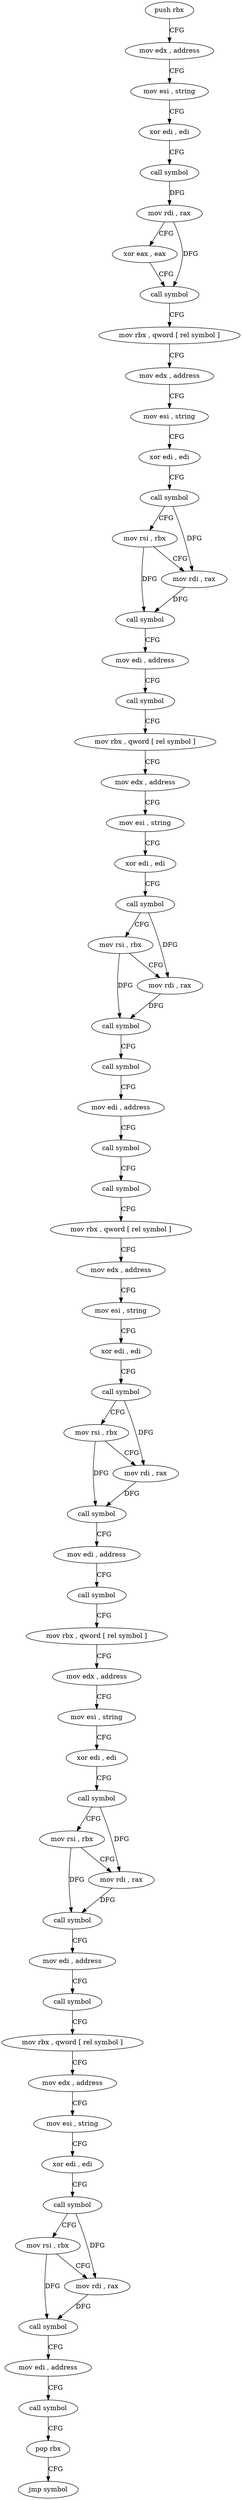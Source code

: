 digraph "func" {
"4217120" [label = "push rbx" ]
"4217121" [label = "mov edx , address" ]
"4217126" [label = "mov esi , string" ]
"4217131" [label = "xor edi , edi" ]
"4217133" [label = "call symbol" ]
"4217138" [label = "mov rdi , rax" ]
"4217141" [label = "xor eax , eax" ]
"4217143" [label = "call symbol" ]
"4217148" [label = "mov rbx , qword [ rel symbol ]" ]
"4217155" [label = "mov edx , address" ]
"4217160" [label = "mov esi , string" ]
"4217165" [label = "xor edi , edi" ]
"4217167" [label = "call symbol" ]
"4217172" [label = "mov rsi , rbx" ]
"4217175" [label = "mov rdi , rax" ]
"4217178" [label = "call symbol" ]
"4217183" [label = "mov edi , address" ]
"4217188" [label = "call symbol" ]
"4217193" [label = "mov rbx , qword [ rel symbol ]" ]
"4217200" [label = "mov edx , address" ]
"4217205" [label = "mov esi , string" ]
"4217210" [label = "xor edi , edi" ]
"4217212" [label = "call symbol" ]
"4217217" [label = "mov rsi , rbx" ]
"4217220" [label = "mov rdi , rax" ]
"4217223" [label = "call symbol" ]
"4217228" [label = "call symbol" ]
"4217233" [label = "mov edi , address" ]
"4217238" [label = "call symbol" ]
"4217243" [label = "call symbol" ]
"4217248" [label = "mov rbx , qword [ rel symbol ]" ]
"4217255" [label = "mov edx , address" ]
"4217260" [label = "mov esi , string" ]
"4217265" [label = "xor edi , edi" ]
"4217267" [label = "call symbol" ]
"4217272" [label = "mov rsi , rbx" ]
"4217275" [label = "mov rdi , rax" ]
"4217278" [label = "call symbol" ]
"4217283" [label = "mov edi , address" ]
"4217288" [label = "call symbol" ]
"4217293" [label = "mov rbx , qword [ rel symbol ]" ]
"4217300" [label = "mov edx , address" ]
"4217305" [label = "mov esi , string" ]
"4217310" [label = "xor edi , edi" ]
"4217312" [label = "call symbol" ]
"4217317" [label = "mov rsi , rbx" ]
"4217320" [label = "mov rdi , rax" ]
"4217323" [label = "call symbol" ]
"4217328" [label = "mov edi , address" ]
"4217333" [label = "call symbol" ]
"4217338" [label = "mov rbx , qword [ rel symbol ]" ]
"4217345" [label = "mov edx , address" ]
"4217350" [label = "mov esi , string" ]
"4217355" [label = "xor edi , edi" ]
"4217357" [label = "call symbol" ]
"4217362" [label = "mov rsi , rbx" ]
"4217365" [label = "mov rdi , rax" ]
"4217368" [label = "call symbol" ]
"4217373" [label = "mov edi , address" ]
"4217378" [label = "call symbol" ]
"4217383" [label = "pop rbx" ]
"4217384" [label = "jmp symbol" ]
"4217120" -> "4217121" [ label = "CFG" ]
"4217121" -> "4217126" [ label = "CFG" ]
"4217126" -> "4217131" [ label = "CFG" ]
"4217131" -> "4217133" [ label = "CFG" ]
"4217133" -> "4217138" [ label = "DFG" ]
"4217138" -> "4217141" [ label = "CFG" ]
"4217138" -> "4217143" [ label = "DFG" ]
"4217141" -> "4217143" [ label = "CFG" ]
"4217143" -> "4217148" [ label = "CFG" ]
"4217148" -> "4217155" [ label = "CFG" ]
"4217155" -> "4217160" [ label = "CFG" ]
"4217160" -> "4217165" [ label = "CFG" ]
"4217165" -> "4217167" [ label = "CFG" ]
"4217167" -> "4217172" [ label = "CFG" ]
"4217167" -> "4217175" [ label = "DFG" ]
"4217172" -> "4217175" [ label = "CFG" ]
"4217172" -> "4217178" [ label = "DFG" ]
"4217175" -> "4217178" [ label = "DFG" ]
"4217178" -> "4217183" [ label = "CFG" ]
"4217183" -> "4217188" [ label = "CFG" ]
"4217188" -> "4217193" [ label = "CFG" ]
"4217193" -> "4217200" [ label = "CFG" ]
"4217200" -> "4217205" [ label = "CFG" ]
"4217205" -> "4217210" [ label = "CFG" ]
"4217210" -> "4217212" [ label = "CFG" ]
"4217212" -> "4217217" [ label = "CFG" ]
"4217212" -> "4217220" [ label = "DFG" ]
"4217217" -> "4217220" [ label = "CFG" ]
"4217217" -> "4217223" [ label = "DFG" ]
"4217220" -> "4217223" [ label = "DFG" ]
"4217223" -> "4217228" [ label = "CFG" ]
"4217228" -> "4217233" [ label = "CFG" ]
"4217233" -> "4217238" [ label = "CFG" ]
"4217238" -> "4217243" [ label = "CFG" ]
"4217243" -> "4217248" [ label = "CFG" ]
"4217248" -> "4217255" [ label = "CFG" ]
"4217255" -> "4217260" [ label = "CFG" ]
"4217260" -> "4217265" [ label = "CFG" ]
"4217265" -> "4217267" [ label = "CFG" ]
"4217267" -> "4217272" [ label = "CFG" ]
"4217267" -> "4217275" [ label = "DFG" ]
"4217272" -> "4217275" [ label = "CFG" ]
"4217272" -> "4217278" [ label = "DFG" ]
"4217275" -> "4217278" [ label = "DFG" ]
"4217278" -> "4217283" [ label = "CFG" ]
"4217283" -> "4217288" [ label = "CFG" ]
"4217288" -> "4217293" [ label = "CFG" ]
"4217293" -> "4217300" [ label = "CFG" ]
"4217300" -> "4217305" [ label = "CFG" ]
"4217305" -> "4217310" [ label = "CFG" ]
"4217310" -> "4217312" [ label = "CFG" ]
"4217312" -> "4217317" [ label = "CFG" ]
"4217312" -> "4217320" [ label = "DFG" ]
"4217317" -> "4217320" [ label = "CFG" ]
"4217317" -> "4217323" [ label = "DFG" ]
"4217320" -> "4217323" [ label = "DFG" ]
"4217323" -> "4217328" [ label = "CFG" ]
"4217328" -> "4217333" [ label = "CFG" ]
"4217333" -> "4217338" [ label = "CFG" ]
"4217338" -> "4217345" [ label = "CFG" ]
"4217345" -> "4217350" [ label = "CFG" ]
"4217350" -> "4217355" [ label = "CFG" ]
"4217355" -> "4217357" [ label = "CFG" ]
"4217357" -> "4217362" [ label = "CFG" ]
"4217357" -> "4217365" [ label = "DFG" ]
"4217362" -> "4217365" [ label = "CFG" ]
"4217362" -> "4217368" [ label = "DFG" ]
"4217365" -> "4217368" [ label = "DFG" ]
"4217368" -> "4217373" [ label = "CFG" ]
"4217373" -> "4217378" [ label = "CFG" ]
"4217378" -> "4217383" [ label = "CFG" ]
"4217383" -> "4217384" [ label = "CFG" ]
}
